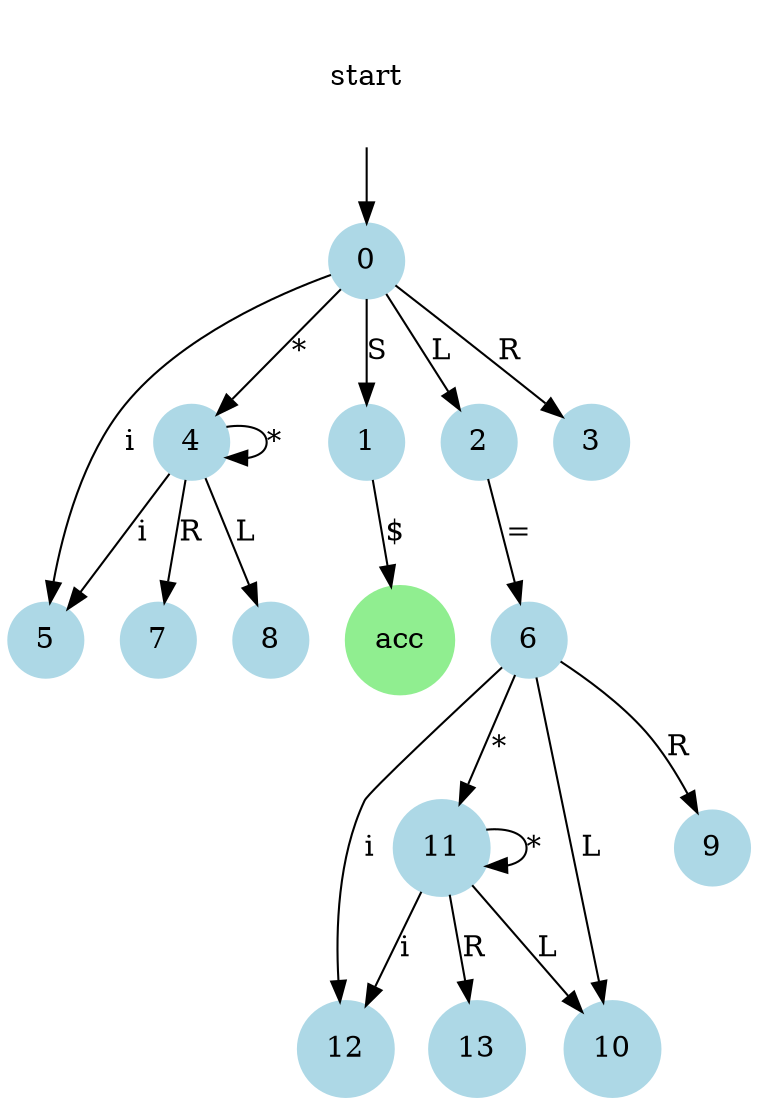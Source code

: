 digraph "CLR-State-Diagram" {
	layout=dot
	0 [color=lightblue shape=circle style=filled]
	4 [color=lightblue shape=circle style=filled]
	0 -> 4 [label="*"]
	5 [color=lightblue shape=circle style=filled]
	0 -> 5 [label=i]
	1 [color=lightblue shape=circle style=filled]
	acc [color=lightgreen shape=circle style=filled]
	1 -> acc [label="$"]
	2 [color=lightblue shape=circle style=filled]
	6 [color=lightblue shape=circle style=filled]
	2 -> 6 [label="="]
	3 [color=lightblue shape=circle style=filled]
	4 [color=lightblue shape=circle style=filled]
	4 [color=lightblue shape=circle style=filled]
	4 -> 4 [label="*"]
	5 [color=lightblue shape=circle style=filled]
	4 -> 5 [label=i]
	5 [color=lightblue shape=circle style=filled]
	6 [color=lightblue shape=circle style=filled]
	11 [color=lightblue shape=circle style=filled]
	6 -> 11 [label="*"]
	12 [color=lightblue shape=circle style=filled]
	6 -> 12 [label=i]
	7 [color=lightblue shape=circle style=filled]
	8 [color=lightblue shape=circle style=filled]
	9 [color=lightblue shape=circle style=filled]
	10 [color=lightblue shape=circle style=filled]
	11 [color=lightblue shape=circle style=filled]
	11 [color=lightblue shape=circle style=filled]
	11 -> 11 [label="*"]
	12 [color=lightblue shape=circle style=filled]
	11 -> 12 [label=i]
	12 [color=lightblue shape=circle style=filled]
	13 [color=lightblue shape=circle style=filled]
	0 [color=lightblue shape=circle style=filled]
	1 [color=lightblue shape=circle style=filled]
	0 -> 1 [label=S]
	2 [color=lightblue shape=circle style=filled]
	0 -> 2 [label=L]
	3 [color=lightblue shape=circle style=filled]
	0 -> 3 [label=R]
	1 [color=lightblue shape=circle style=filled]
	2 [color=lightblue shape=circle style=filled]
	3 [color=lightblue shape=circle style=filled]
	4 [color=lightblue shape=circle style=filled]
	7 [color=lightblue shape=circle style=filled]
	4 -> 7 [label=R]
	8 [color=lightblue shape=circle style=filled]
	4 -> 8 [label=L]
	5 [color=lightblue shape=circle style=filled]
	6 [color=lightblue shape=circle style=filled]
	9 [color=lightblue shape=circle style=filled]
	6 -> 9 [label=R]
	10 [color=lightblue shape=circle style=filled]
	6 -> 10 [label=L]
	7 [color=lightblue shape=circle style=filled]
	8 [color=lightblue shape=circle style=filled]
	9 [color=lightblue shape=circle style=filled]
	10 [color=lightblue shape=circle style=filled]
	11 [color=lightblue shape=circle style=filled]
	13 [color=lightblue shape=circle style=filled]
	11 -> 13 [label=R]
	10 [color=lightblue shape=circle style=filled]
	11 -> 10 [label=L]
	12 [color=lightblue shape=circle style=filled]
	13 [color=lightblue shape=circle style=filled]
	start [color=white shape=circle style=filled]
	0 [color=lightblue shape=circle style=filled]
	start -> 0
}
